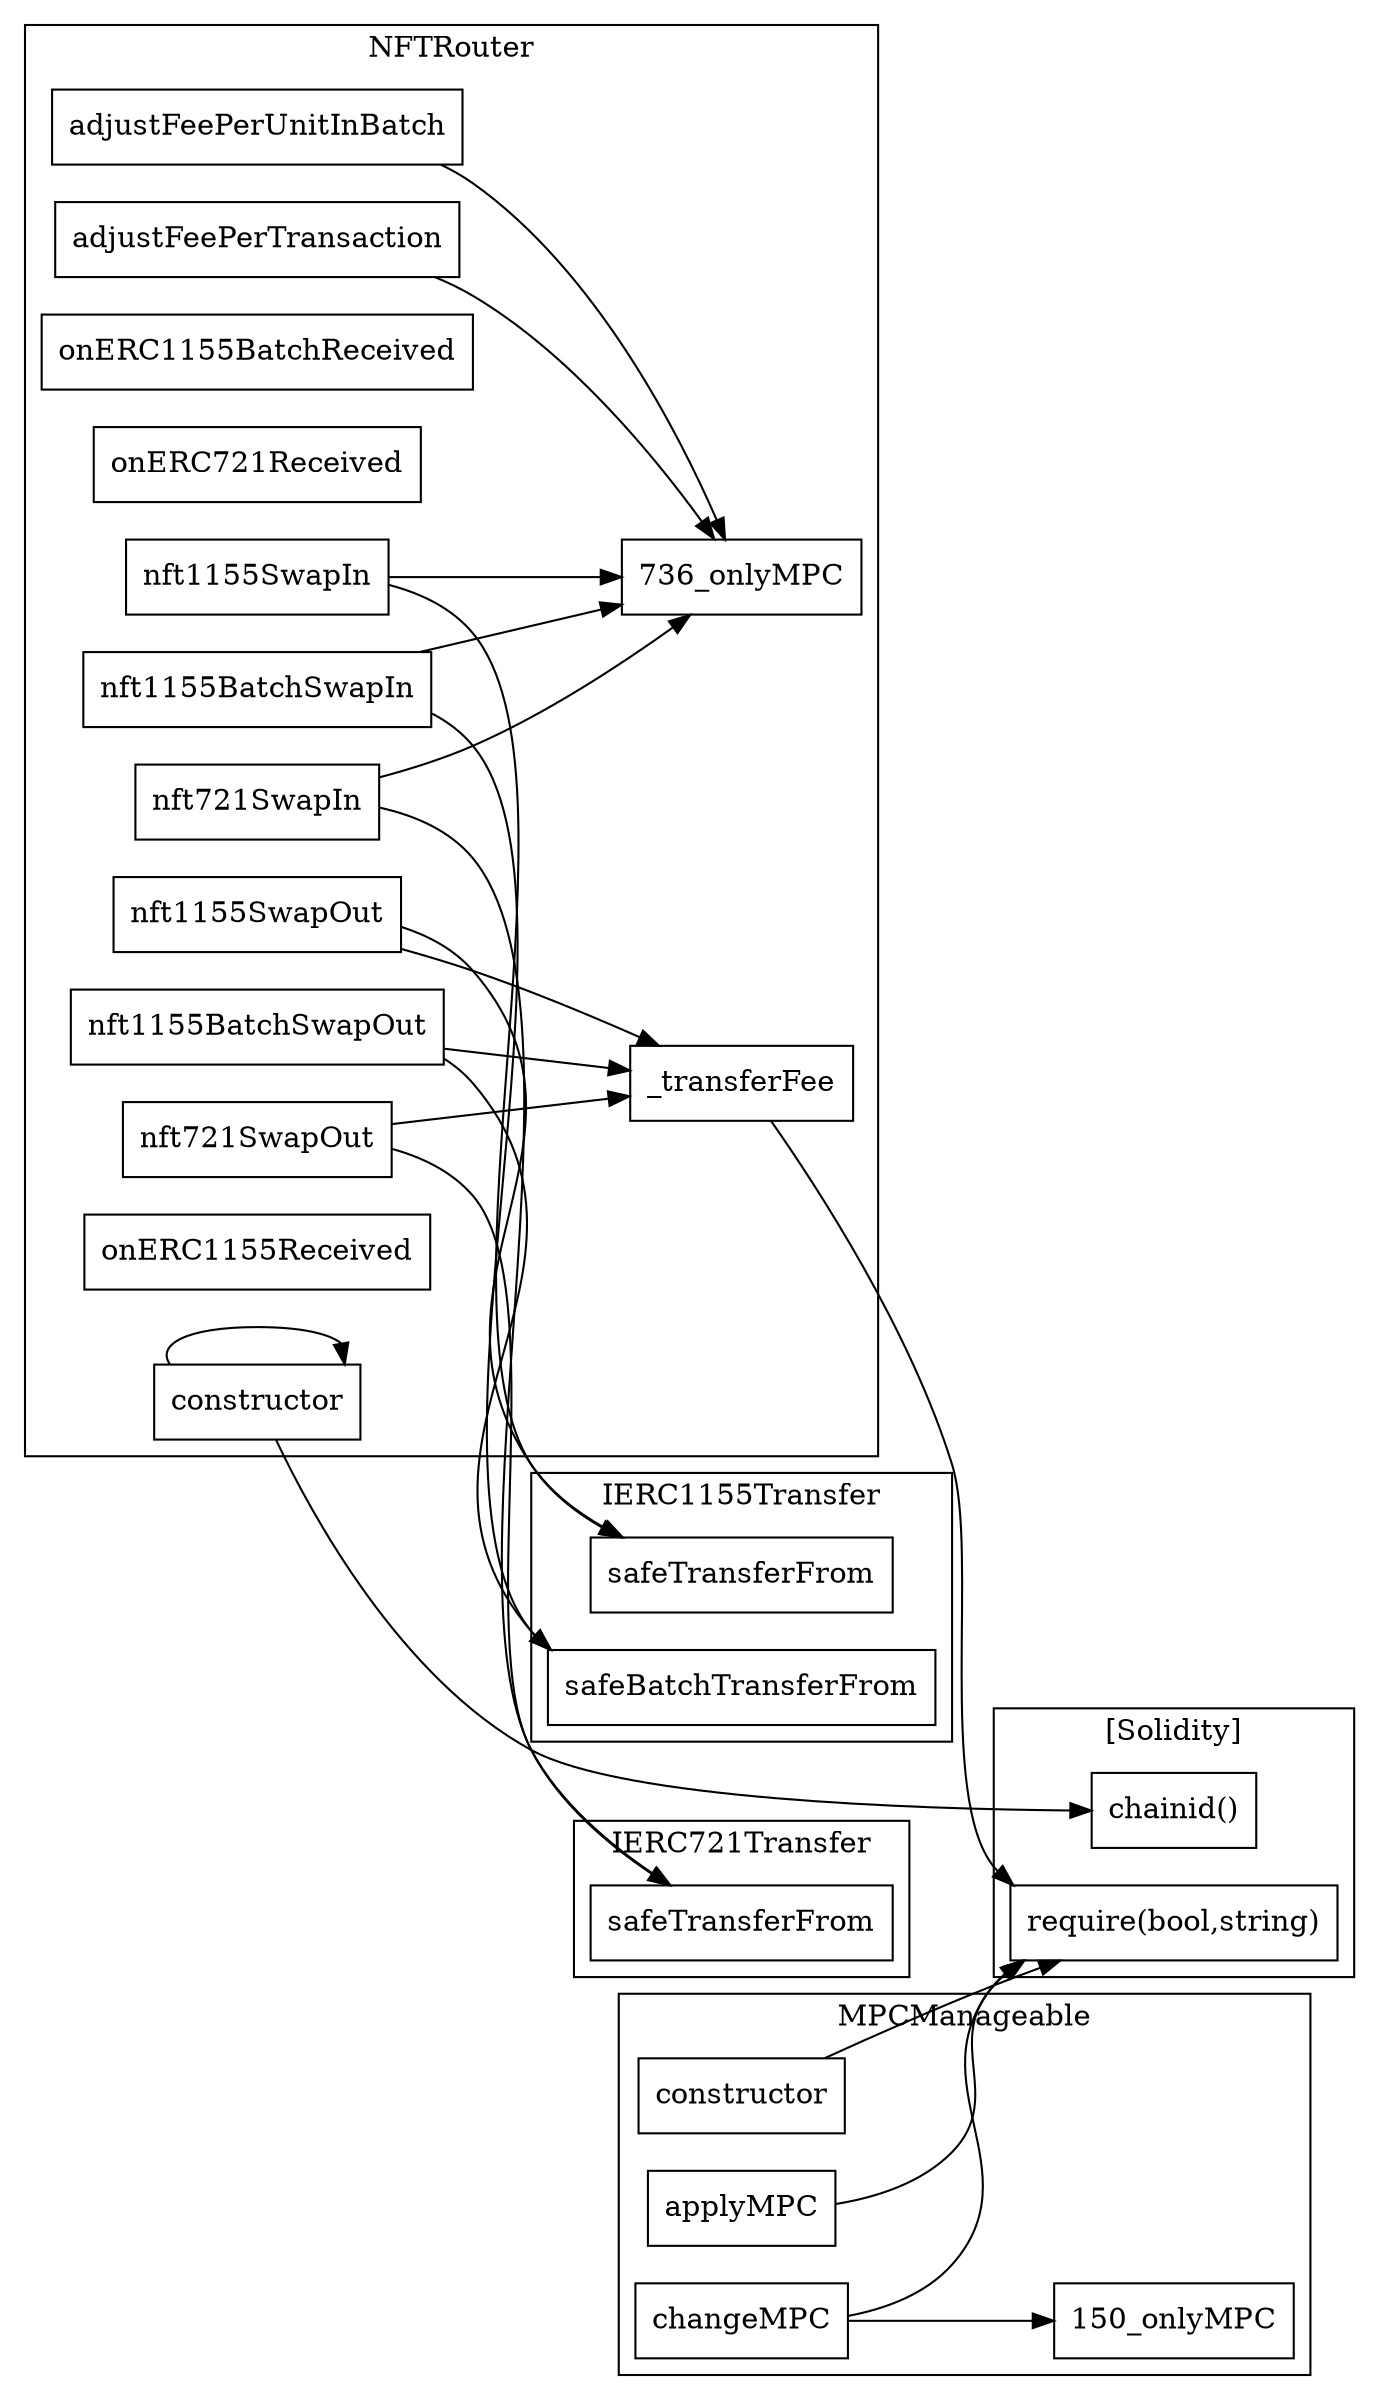 strict digraph {
rankdir="LR"
node [shape=box]
subgraph cluster_736_NFTRouter {
label = "NFTRouter"
"736_nft1155SwapIn" [label="nft1155SwapIn"]
"736_adjustFeePerUnitInBatch" [label="adjustFeePerUnitInBatch"]
"736_onERC1155BatchReceived" [label="onERC1155BatchReceived"]
"736_onERC721Received" [label="onERC721Received"]
"736_constructor" [label="constructor"]
"736_nft721SwapIn" [label="nft721SwapIn"]
"736_nft1155BatchSwapOut" [label="nft1155BatchSwapOut"]
"736_adjustFeePerTransaction" [label="adjustFeePerTransaction"]
"736__transferFee" [label="_transferFee"]
"736_nft1155SwapOut" [label="nft1155SwapOut"]
"736_nft721SwapOut" [label="nft721SwapOut"]
"736_onERC1155Received" [label="onERC1155Received"]
"736_nft1155BatchSwapIn" [label="nft1155BatchSwapIn"]
"736_nft1155SwapOut" -> "736__transferFee"
"736_nft1155BatchSwapOut" -> "736__transferFee"
"736_nft1155BatchSwapIn" -> "736_onlyMPC"
"736_constructor" -> "736_constructor"
"736_nft721SwapIn" -> "736_onlyMPC"
"736_adjustFeePerUnitInBatch" -> "736_onlyMPC"
"736_adjustFeePerTransaction" -> "736_onlyMPC"
"736_nft721SwapOut" -> "736__transferFee"
"736_nft1155SwapIn" -> "736_onlyMPC"
}subgraph cluster_189_IERC1155Transfer {
label = "IERC1155Transfer"
"189_safeBatchTransferFrom" [label="safeBatchTransferFrom"]
"189_safeTransferFrom" [label="safeTransferFrom"]
}subgraph cluster_150_MPCManageable {
label = "MPCManageable"
"150_constructor" [label="constructor"]
"150_applyMPC" [label="applyMPC"]
"150_changeMPC" [label="changeMPC"]
"150_changeMPC" -> "150_onlyMPC"
}subgraph cluster_160_IERC721Transfer {
label = "IERC721Transfer"
"160_safeTransferFrom" [label="safeTransferFrom"]
}subgraph cluster_solidity {
label = "[Solidity]"
"require(bool,string)" 
"chainid()" 
"736__transferFee" -> "require(bool,string)"
"150_constructor" -> "require(bool,string)"
"150_changeMPC" -> "require(bool,string)"
"150_applyMPC" -> "require(bool,string)"
"736_constructor" -> "chainid()"
}"736_nft1155BatchSwapOut" -> "189_safeBatchTransferFrom"
"736_nft721SwapIn" -> "160_safeTransferFrom"
"736_nft721SwapOut" -> "160_safeTransferFrom"
"736_nft1155BatchSwapIn" -> "189_safeBatchTransferFrom"
"736_nft1155SwapOut" -> "189_safeTransferFrom"
"736_nft1155SwapIn" -> "189_safeTransferFrom"
}
